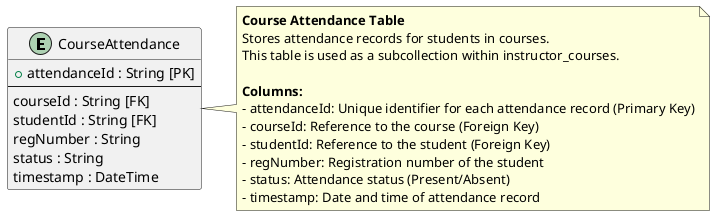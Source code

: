 @startuml
' Course Attendance Table Structure

skinparam entity {
  BackgroundColor #f06292
  BorderColor black
  FontColor black
}

entity "CourseAttendance" as CourseAttendance {
  + attendanceId : String [PK]
  --
  courseId : String [FK]
  studentId : String [FK]
  regNumber : String
  status : String
  timestamp : DateTime
}

note right of CourseAttendance
  **Course Attendance Table**
  Stores attendance records for students in courses.
  This table is used as a subcollection within instructor_courses.
  
  **Columns:**
  - attendanceId: Unique identifier for each attendance record (Primary Key)
  - courseId: Reference to the course (Foreign Key)
  - studentId: Reference to the student (Foreign Key)
  - regNumber: Registration number of the student
  - status: Attendance status (Present/Absent)
  - timestamp: Date and time of attendance record
end note

@enduml
